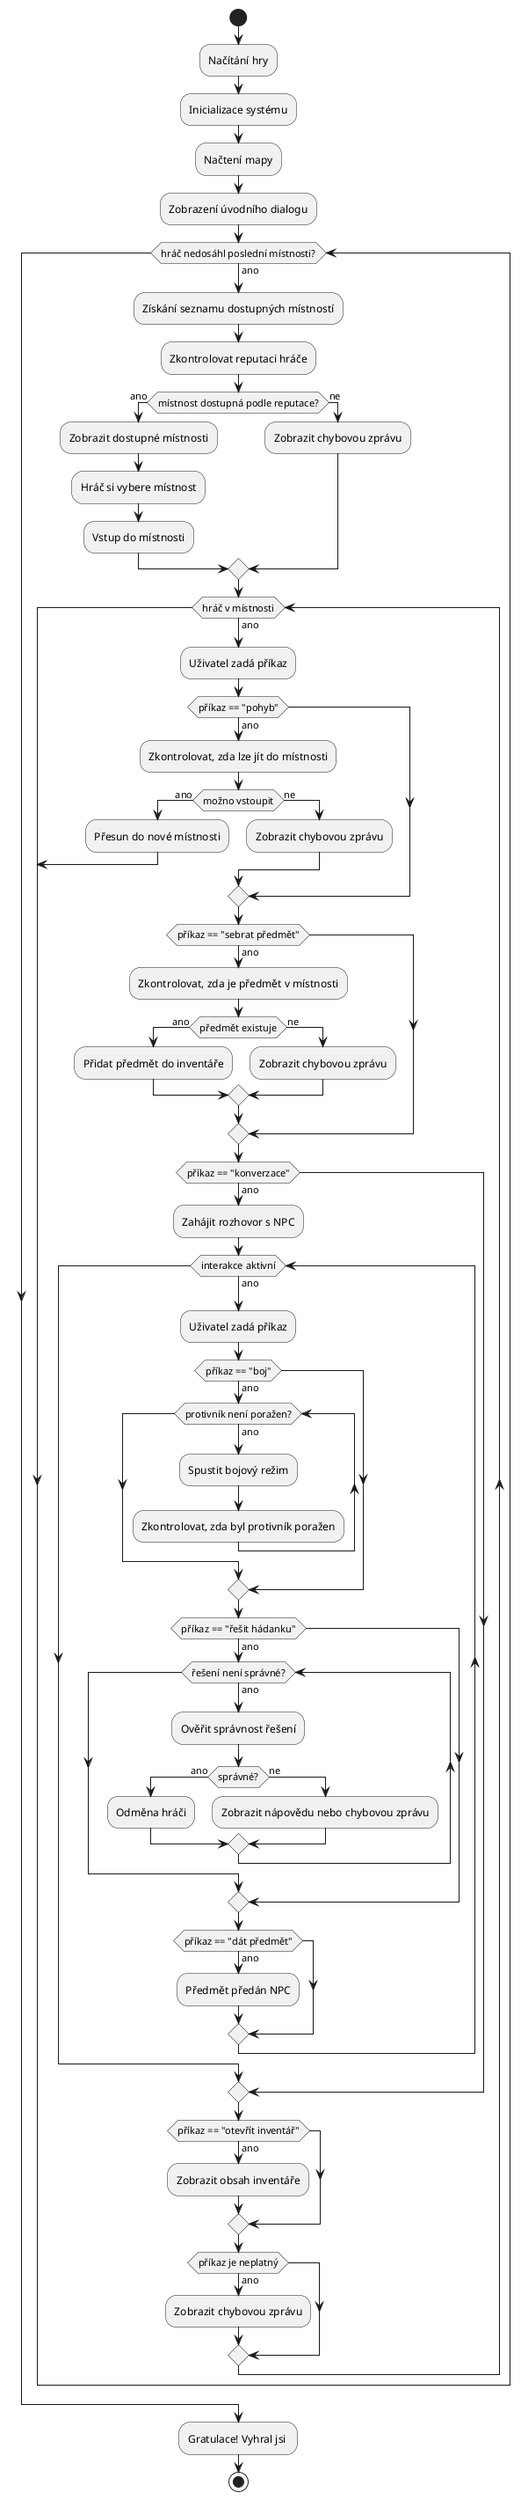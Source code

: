 @startuml
start

:Načítání hry;
:Inicializace systému;
:Načtení mapy;

:Zobrazení úvodního dialogu;

while (hráč nedosáhl poslední místnosti?) is (ano)
  :Získání seznamu dostupných místností;
  :Zkontrolovat reputaci hráče;
  if (místnost dostupná podle reputace?) then (ano)
    :Zobrazit dostupné místnosti;
    :Hráč si vybere místnost;
    :Vstup do místnosti;
  else (ne)
    :Zobrazit chybovou zprávu;
  endif

  while (hráč v místnosti) is (ano)
    :Uživatel zadá příkaz;
    if (příkaz == "pohyb") then (ano)
      :Zkontrolovat, zda lze jít do místnosti;
      if (možno vstoupit) then (ano)
        :Přesun do nové místnosti;
        break
      else (ne)
        :Zobrazit chybovou zprávu;
      endif
    endif

    if (příkaz == "sebrat předmět") then (ano)
      :Zkontrolovat, zda je předmět v místnosti;
      if (předmět existuje) then (ano)
        :Přidat předmět do inventáře;
      else (ne)
        :Zobrazit chybovou zprávu;
      endif
    endif

    if (příkaz == "konverzace") then (ano)
      :Zahájit rozhovor s NPC;
      while (interakce aktivní) is (ano)
        :Uživatel zadá příkaz;
        if (příkaz == "boj") then (ano)
          while (protivník není poražen?) is (ano)
            :Spustit bojový režim;
            :Zkontrolovat, zda byl protivník poražen;
          endwhile
        endif

        if (příkaz == "řešit hádanku") then (ano)
          while (řešení není správné?) is (ano)
            :Ověřit správnost řešení;
            if (správné?) then (ano)
              :Odměna hráči;
            else (ne)
              :Zobrazit nápovědu nebo chybovou zprávu;
            endif
          endwhile
        endif

        if (příkaz == "dát předmět") then (ano)
          :Předmět předán NPC;
        endif
      endwhile
    endif

    if (příkaz == "otevřít inventář") then (ano)
      :Zobrazit obsah inventáře;
    endif

    if (příkaz je neplatný) then (ano)
      :Zobrazit chybovou zprávu;
    endif
  endwhile
endwhile

:Gratulace! Vyhral jsi ;
stop
@enduml
